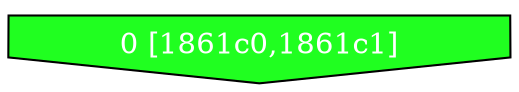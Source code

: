 diGraph libnss3{
	libnss3_0  [style=filled fillcolor="#20FF20" fontcolor="#ffffff" shape=invhouse label="0 [1861c0,1861c1]"]


}